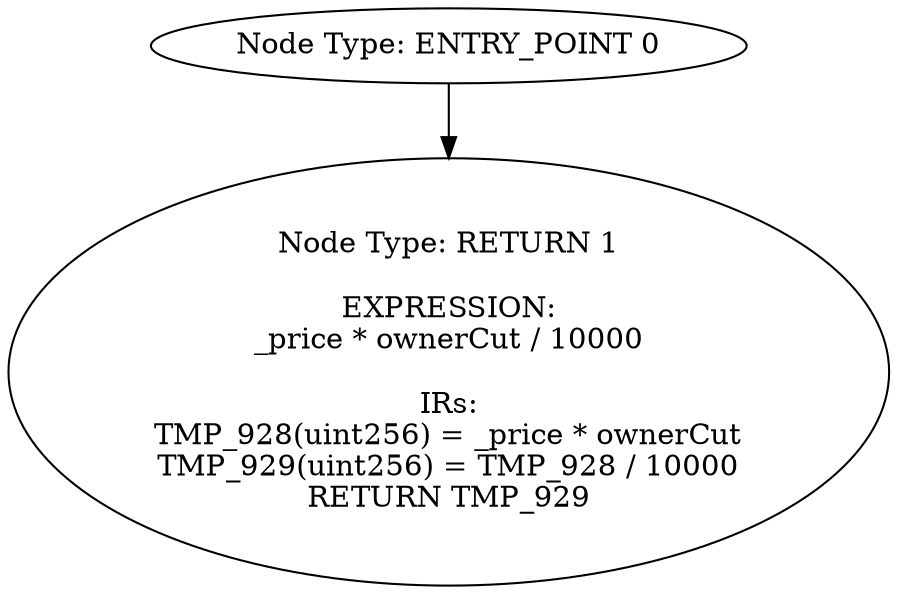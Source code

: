 digraph{
0[label="Node Type: ENTRY_POINT 0
"];
0->1;
1[label="Node Type: RETURN 1

EXPRESSION:
_price * ownerCut / 10000

IRs:
TMP_928(uint256) = _price * ownerCut
TMP_929(uint256) = TMP_928 / 10000
RETURN TMP_929"];
}
